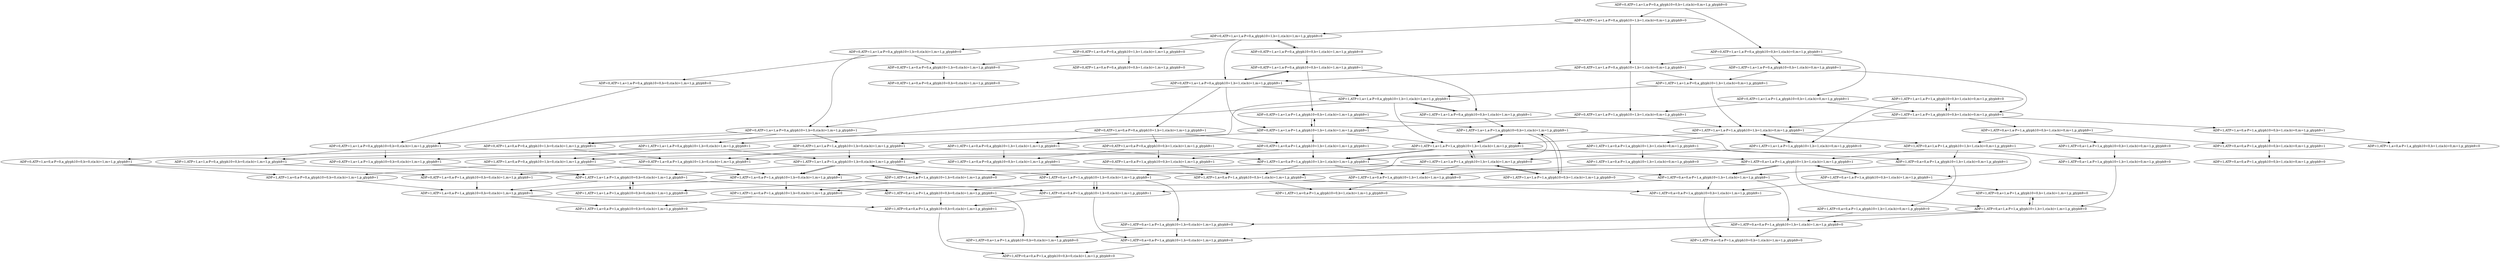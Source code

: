 digraph SG {
156 [label="ADP=1,ATP=0,a=0,a-P=1,a_glyph10=0,b=0,c(a:b)=1,m=1,p_glyph9=0"];
391 [label="ADP=0,ATP=1,a=1,a-P=0,a_glyph10=0,b=1,c(a:b)=1,m=1,p_glyph9=0"];
391 -> 455;
391 -> 423;
478 [label="ADP=1,ATP=1,a=0,a-P=1,a_glyph10=1,b=1,c(a:b)=1,m=1,p_glyph9=0"];
478 -> 414;
478 -> 476;
495 [label="ADP=1,ATP=1,a=1,a-P=0,a_glyph10=1,b=1,c(a:b)=1,m=1,p_glyph9=1"];
495 -> 431;
495 -> 511;
495 -> 493;
495 -> 494;
503 [label="ADP=0,ATP=1,a=1,a-P=1,a_glyph10=1,b=1,c(a:b)=1,m=1,p_glyph9=1"];
503 -> 439;
503 -> 511;
503 -> 501;
503 -> 502;
485 [label="ADP=0,ATP=1,a=1,a-P=0,a_glyph10=1,b=0,c(a:b)=1,m=1,p_glyph9=1"];
485 -> 421;
485 -> 493;
485 -> 501;
485 -> 484;
411 [label="ADP=1,ATP=1,a=1,a-P=1,a_glyph10=0,b=1,c(a:b)=0,m=1,p_glyph9=0"];
411 -> 475;
411 -> 443;
493 [label="ADP=1,ATP=1,a=1,a-P=0,a_glyph10=1,b=0,c(a:b)=1,m=1,p_glyph9=1"];
493 -> 429;
493 -> 509;
493 -> 492;
254 [label="ADP=1,ATP=0,a=0,a-P=1,a_glyph10=1,b=1,c(a:b)=1,m=1,p_glyph9=1"];
254 -> 190;
254 -> 222;
254 -> 252;
421 [label="ADP=0,ATP=1,a=1,a-P=0,a_glyph10=0,b=0,c(a:b)=1,m=1,p_glyph9=1"];
421 -> 429;
421 -> 437;
447 [label="ADP=1,ATP=1,a=1,a-P=1,a_glyph10=0,b=1,c(a:b)=1,m=1,p_glyph9=1"];
447 -> 511;
447 -> 191;
447 -> 415;
447 -> 446;
475 [label="ADP=1,ATP=1,a=1,a-P=1,a_glyph10=1,b=1,c(a:b)=0,m=1,p_glyph9=0"];
475 -> 479;
475 -> 507;
438 [label="ADP=0,ATP=1,a=0,a-P=1,a_glyph10=0,b=1,c(a:b)=1,m=1,p_glyph9=1"];
438 -> 446;
442 [label="ADP=1,ATP=1,a=0,a-P=1,a_glyph10=0,b=1,c(a:b)=0,m=1,p_glyph9=1"];
442 -> 186;
442 -> 410;
423 [label="ADP=0,ATP=1,a=1,a-P=0,a_glyph10=0,b=1,c(a:b)=1,m=1,p_glyph9=1"];
423 -> 487;
423 -> 431;
423 -> 439;
509 [label="ADP=1,ATP=1,a=1,a-P=1,a_glyph10=1,b=0,c(a:b)=1,m=1,p_glyph9=1"];
509 -> 445;
509 -> 253;
509 -> 477;
509 -> 508;
509 -> 508;
499 [label="ADP=0,ATP=1,a=1,a-P=1,a_glyph10=1,b=1,c(a:b)=0,m=1,p_glyph9=1"];
499 -> 503;
499 -> 507;
410 [label="ADP=1,ATP=1,a=0,a-P=1,a_glyph10=0,b=1,c(a:b)=0,m=1,p_glyph9=0"];
251 [label="ADP=1,ATP=0,a=1,a-P=1,a_glyph10=1,b=1,c(a:b)=0,m=1,p_glyph9=1"];
251 -> 255;
251 -> 219;
251 -> 250;
255 [label="ADP=1,ATP=0,a=1,a-P=1,a_glyph10=1,b=1,c(a:b)=1,m=1,p_glyph9=1"];
255 -> 191;
255 -> 223;
255 -> 253;
255 -> 254;
255 -> 254;
219 [label="ADP=1,ATP=0,a=1,a-P=1,a_glyph10=1,b=1,c(a:b)=0,m=1,p_glyph9=0"];
219 -> 223;
390 [label="ADP=0,ATP=1,a=0,a-P=0,a_glyph10=0,b=1,c(a:b)=1,m=1,p_glyph9=0"];
506 [label="ADP=1,ATP=1,a=0,a-P=1,a_glyph10=1,b=1,c(a:b)=0,m=1,p_glyph9=1"];
506 -> 510;
506 -> 250;
506 -> 474;
250 [label="ADP=1,ATP=0,a=0,a-P=1,a_glyph10=1,b=1,c(a:b)=0,m=1,p_glyph9=1"];
250 -> 254;
250 -> 218;
455 [label="ADP=0,ATP=1,a=1,a-P=0,a_glyph10=1,b=1,c(a:b)=1,m=1,p_glyph9=0"];
455 -> 391;
455 -> 487;
455 -> 453;
455 -> 454;
437 [label="ADP=0,ATP=1,a=1,a-P=1,a_glyph10=0,b=0,c(a:b)=1,m=1,p_glyph9=1"];
437 -> 445;
419 [label="ADP=0,ATP=1,a=1,a-P=0,a_glyph10=0,b=1,c(a:b)=0,m=1,p_glyph9=1"];
419 -> 483;
419 -> 427;
419 -> 435;
427 [label="ADP=1,ATP=1,a=1,a-P=0,a_glyph10=0,b=1,c(a:b)=0,m=1,p_glyph9=1"];
427 -> 491;
427 -> 443;
435 [label="ADP=0,ATP=1,a=1,a-P=1,a_glyph10=0,b=1,c(a:b)=0,m=1,p_glyph9=1"];
435 -> 499;
435 -> 443;
500 [label="ADP=0,ATP=1,a=0,a-P=1,a_glyph10=1,b=0,c(a:b)=1,m=1,p_glyph9=1"];
500 -> 436;
500 -> 508;
155 [label="ADP=1,ATP=0,a=1,a-P=1,a_glyph10=0,b=1,c(a:b)=0,m=1,p_glyph9=0"];
155 -> 219;
484 [label="ADP=0,ATP=1,a=0,a-P=0,a_glyph10=1,b=0,c(a:b)=1,m=1,p_glyph9=1"];
484 -> 420;
484 -> 492;
484 -> 500;
389 [label="ADP=0,ATP=1,a=1,a-P=0,a_glyph10=0,b=0,c(a:b)=1,m=1,p_glyph9=0"];
389 -> 421;
508 [label="ADP=1,ATP=1,a=0,a-P=1,a_glyph10=1,b=0,c(a:b)=1,m=1,p_glyph9=1"];
508 -> 444;
508 -> 252;
508 -> 476;
501 [label="ADP=0,ATP=1,a=1,a-P=1,a_glyph10=1,b=0,c(a:b)=1,m=1,p_glyph9=1"];
501 -> 437;
501 -> 509;
501 -> 500;
452 [label="ADP=0,ATP=1,a=0,a-P=0,a_glyph10=1,b=0,c(a:b)=1,m=1,p_glyph9=0"];
452 -> 388;
445 [label="ADP=1,ATP=1,a=1,a-P=1,a_glyph10=0,b=0,c(a:b)=1,m=1,p_glyph9=1"];
445 -> 189;
445 -> 413;
445 -> 444;
487 [label="ADP=0,ATP=1,a=1,a-P=0,a_glyph10=1,b=1,c(a:b)=1,m=1,p_glyph9=1"];
487 -> 423;
487 -> 495;
487 -> 503;
487 -> 485;
487 -> 486;
492 [label="ADP=1,ATP=1,a=0,a-P=0,a_glyph10=1,b=0,c(a:b)=1,m=1,p_glyph9=1"];
492 -> 428;
492 -> 508;
510 [label="ADP=1,ATP=1,a=0,a-P=1,a_glyph10=1,b=1,c(a:b)=1,m=1,p_glyph9=1"];
510 -> 446;
510 -> 254;
510 -> 478;
510 -> 508;
221 [label="ADP=1,ATP=0,a=1,a-P=1,a_glyph10=1,b=0,c(a:b)=1,m=1,p_glyph9=0"];
221 -> 157;
221 -> 220;
388 [label="ADP=0,ATP=1,a=0,a-P=0,a_glyph10=0,b=0,c(a:b)=1,m=1,p_glyph9=0"];
454 [label="ADP=0,ATP=1,a=0,a-P=0,a_glyph10=1,b=1,c(a:b)=1,m=1,p_glyph9=0"];
454 -> 390;
454 -> 452;
439 [label="ADP=0,ATP=1,a=1,a-P=1,a_glyph10=0,b=1,c(a:b)=1,m=1,p_glyph9=1"];
439 -> 503;
439 -> 447;
414 [label="ADP=1,ATP=1,a=0,a-P=1,a_glyph10=0,b=1,c(a:b)=1,m=1,p_glyph9=0"];
483 [label="ADP=0,ATP=1,a=1,a-P=0,a_glyph10=1,b=1,c(a:b)=0,m=1,p_glyph9=1"];
483 -> 487;
483 -> 491;
483 -> 499;
494 [label="ADP=1,ATP=1,a=0,a-P=0,a_glyph10=1,b=1,c(a:b)=1,m=1,p_glyph9=1"];
494 -> 430;
494 -> 510;
494 -> 492;
491 [label="ADP=1,ATP=1,a=1,a-P=0,a_glyph10=1,b=1,c(a:b)=0,m=1,p_glyph9=1"];
491 -> 495;
491 -> 507;
187 [label="ADP=1,ATP=0,a=1,a-P=1,a_glyph10=0,b=1,c(a:b)=0,m=1,p_glyph9=1"];
187 -> 251;
187 -> 155;
187 -> 186;
453 [label="ADP=0,ATP=1,a=1,a-P=0,a_glyph10=1,b=0,c(a:b)=1,m=1,p_glyph9=0"];
453 -> 389;
453 -> 485;
453 -> 452;
223 [label="ADP=1,ATP=0,a=1,a-P=1,a_glyph10=1,b=1,c(a:b)=1,m=1,p_glyph9=0"];
223 -> 159;
223 -> 221;
223 -> 222;
253 [label="ADP=1,ATP=0,a=1,a-P=1,a_glyph10=1,b=0,c(a:b)=1,m=1,p_glyph9=1"];
253 -> 189;
253 -> 221;
253 -> 252;
253 -> 252;
431 [label="ADP=1,ATP=1,a=1,a-P=0,a_glyph10=0,b=1,c(a:b)=1,m=1,p_glyph9=1"];
431 -> 495;
431 -> 447;
444 [label="ADP=1,ATP=1,a=0,a-P=1,a_glyph10=0,b=0,c(a:b)=1,m=1,p_glyph9=1"];
444 -> 188;
444 -> 412;
436 [label="ADP=0,ATP=1,a=0,a-P=1,a_glyph10=0,b=0,c(a:b)=1,m=1,p_glyph9=1"];
436 -> 444;
428 [label="ADP=1,ATP=1,a=0,a-P=0,a_glyph10=0,b=0,c(a:b)=1,m=1,p_glyph9=1"];
428 -> 444;
477 [label="ADP=1,ATP=1,a=1,a-P=1,a_glyph10=1,b=0,c(a:b)=1,m=1,p_glyph9=0"];
477 -> 413;
477 -> 509;
477 -> 476;
415 [label="ADP=1,ATP=1,a=1,a-P=1,a_glyph10=0,b=1,c(a:b)=1,m=1,p_glyph9=0"];
415 -> 479;
415 -> 447;
413 [label="ADP=1,ATP=1,a=1,a-P=1,a_glyph10=0,b=0,c(a:b)=1,m=1,p_glyph9=0"];
413 -> 445;
191 [label="ADP=1,ATP=0,a=1,a-P=1,a_glyph10=0,b=1,c(a:b)=1,m=1,p_glyph9=1"];
191 -> 255;
191 -> 159;
191 -> 190;
252 [label="ADP=1,ATP=0,a=0,a-P=1,a_glyph10=1,b=0,c(a:b)=1,m=1,p_glyph9=1"];
252 -> 188;
252 -> 220;
222 [label="ADP=1,ATP=0,a=0,a-P=1,a_glyph10=1,b=1,c(a:b)=1,m=1,p_glyph9=0"];
222 -> 158;
222 -> 220;
429 [label="ADP=1,ATP=1,a=1,a-P=0,a_glyph10=0,b=0,c(a:b)=1,m=1,p_glyph9=1"];
429 -> 445;
157 [label="ADP=1,ATP=0,a=1,a-P=1,a_glyph10=0,b=0,c(a:b)=1,m=1,p_glyph9=0"];
507 [label="ADP=1,ATP=1,a=1,a-P=1,a_glyph10=1,b=1,c(a:b)=0,m=1,p_glyph9=1"];
507 -> 511;
507 -> 251;
507 -> 475;
507 -> 506;
474 [label="ADP=1,ATP=1,a=0,a-P=1,a_glyph10=1,b=1,c(a:b)=0,m=1,p_glyph9=0"];
474 -> 478;
446 [label="ADP=1,ATP=1,a=0,a-P=1,a_glyph10=0,b=1,c(a:b)=1,m=1,p_glyph9=1"];
446 -> 190;
446 -> 414;
186 [label="ADP=1,ATP=0,a=0,a-P=1,a_glyph10=0,b=1,c(a:b)=0,m=1,p_glyph9=1"];
186 -> 154;
387 [label="ADP=0,ATP=1,a=1,a-P=0,a_glyph10=0,b=1,c(a:b)=0,m=1,p_glyph9=0"];
387 -> 451;
387 -> 419;
486 [label="ADP=0,ATP=1,a=0,a-P=0,a_glyph10=1,b=1,c(a:b)=1,m=1,p_glyph9=1"];
486 -> 422;
486 -> 494;
486 -> 502;
486 -> 484;
412 [label="ADP=1,ATP=1,a=0,a-P=1,a_glyph10=0,b=0,c(a:b)=1,m=1,p_glyph9=0"];
158 [label="ADP=1,ATP=0,a=0,a-P=1,a_glyph10=0,b=1,c(a:b)=1,m=1,p_glyph9=0"];
420 [label="ADP=0,ATP=1,a=0,a-P=0,a_glyph10=0,b=0,c(a:b)=1,m=1,p_glyph9=1"];
420 -> 428;
420 -> 436;
511 [label="ADP=1,ATP=1,a=1,a-P=1,a_glyph10=1,b=1,c(a:b)=1,m=1,p_glyph9=1"];
511 -> 447;
511 -> 255;
511 -> 479;
511 -> 509;
511 -> 510;
511 -> 510;
159 [label="ADP=1,ATP=0,a=1,a-P=1,a_glyph10=0,b=1,c(a:b)=1,m=1,p_glyph9=0"];
159 -> 223;
451 [label="ADP=0,ATP=1,a=1,a-P=0,a_glyph10=1,b=1,c(a:b)=0,m=1,p_glyph9=0"];
451 -> 455;
451 -> 483;
189 [label="ADP=1,ATP=0,a=1,a-P=1,a_glyph10=0,b=0,c(a:b)=1,m=1,p_glyph9=1"];
189 -> 157;
189 -> 188;
422 [label="ADP=0,ATP=1,a=0,a-P=0,a_glyph10=0,b=1,c(a:b)=1,m=1,p_glyph9=1"];
422 -> 430;
422 -> 438;
430 [label="ADP=1,ATP=1,a=0,a-P=0,a_glyph10=0,b=1,c(a:b)=1,m=1,p_glyph9=1"];
430 -> 446;
220 [label="ADP=1,ATP=0,a=0,a-P=1,a_glyph10=1,b=0,c(a:b)=1,m=1,p_glyph9=0"];
220 -> 156;
502 [label="ADP=0,ATP=1,a=0,a-P=1,a_glyph10=1,b=1,c(a:b)=1,m=1,p_glyph9=1"];
502 -> 438;
502 -> 510;
502 -> 500;
443 [label="ADP=1,ATP=1,a=1,a-P=1,a_glyph10=0,b=1,c(a:b)=0,m=1,p_glyph9=1"];
443 -> 507;
443 -> 187;
443 -> 411;
443 -> 442;
190 [label="ADP=1,ATP=0,a=0,a-P=1,a_glyph10=0,b=1,c(a:b)=1,m=1,p_glyph9=1"];
190 -> 158;
218 [label="ADP=1,ATP=0,a=0,a-P=1,a_glyph10=1,b=1,c(a:b)=0,m=1,p_glyph9=0"];
218 -> 222;
154 [label="ADP=1,ATP=0,a=0,a-P=1,a_glyph10=0,b=1,c(a:b)=0,m=1,p_glyph9=0"];
188 [label="ADP=1,ATP=0,a=0,a-P=1,a_glyph10=0,b=0,c(a:b)=1,m=1,p_glyph9=1"];
188 -> 156;
479 [label="ADP=1,ATP=1,a=1,a-P=1,a_glyph10=1,b=1,c(a:b)=1,m=1,p_glyph9=0"];
479 -> 415;
479 -> 511;
479 -> 477;
479 -> 478;
476 [label="ADP=1,ATP=1,a=0,a-P=1,a_glyph10=1,b=0,c(a:b)=1,m=1,p_glyph9=0"];
476 -> 412;
}